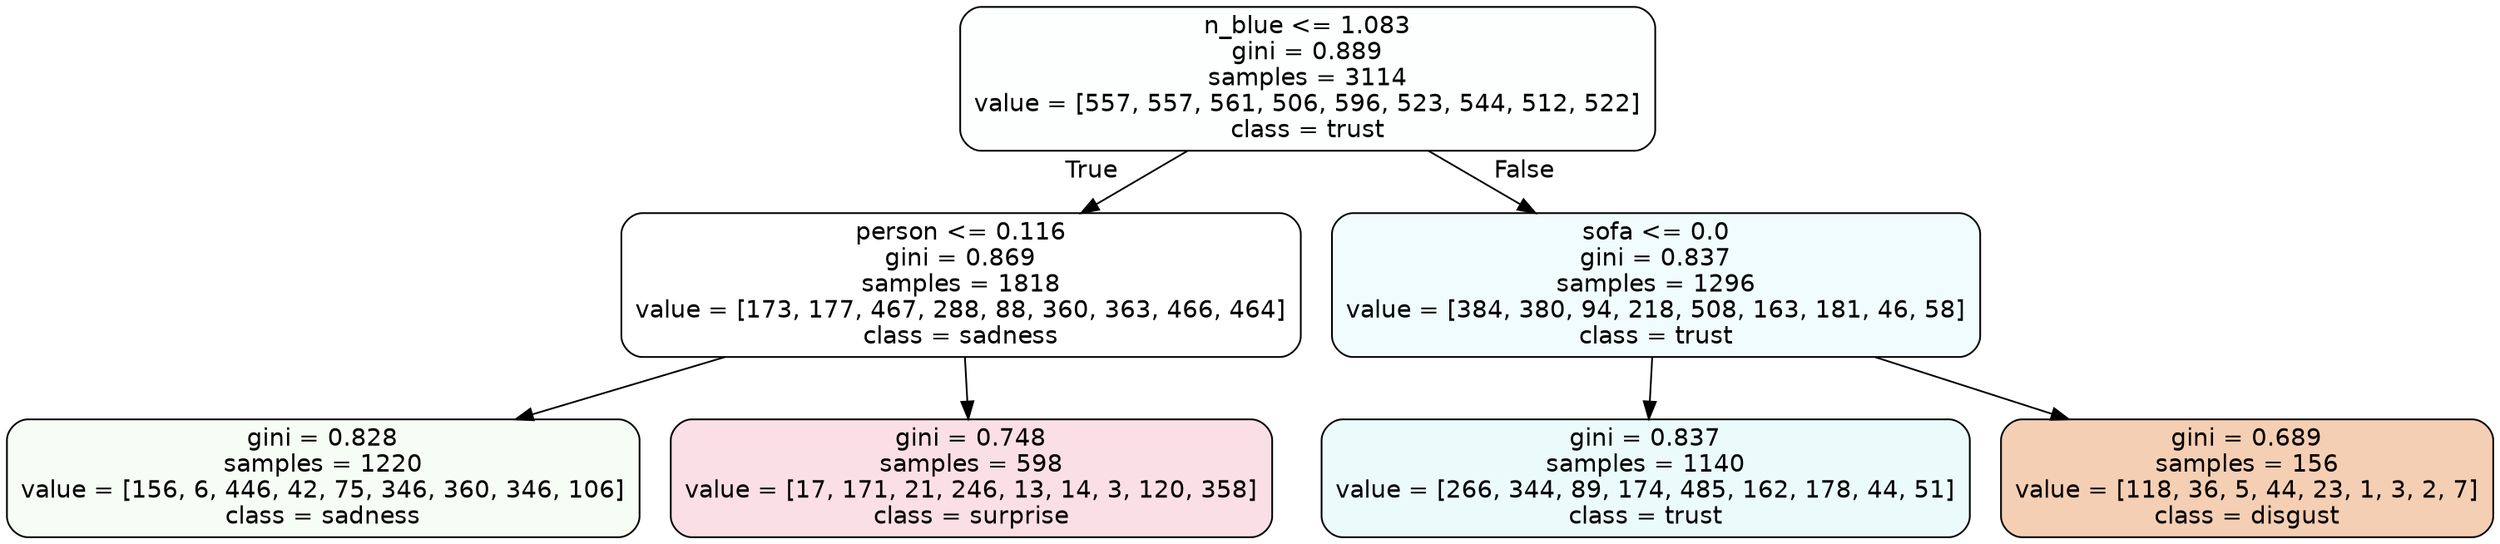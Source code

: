 digraph Tree {
node [shape=box, style="filled, rounded", color="black", fontname=helvetica] ;
edge [fontname=helvetica] ;
0 [label="n_blue <= 1.083\ngini = 0.889\nsamples = 3114\nvalue = [557, 557, 561, 506, 596, 523, 544, 512, 522]\nclass = trust", fillcolor="#39d7e502"] ;
1 [label="person <= 0.116\ngini = 0.869\nsamples = 1818\nvalue = [173, 177, 467, 288, 88, 360, 363, 466, 464]\nclass = sadness", fillcolor="#64e53900"] ;
0 -> 1 [labeldistance=2.5, labelangle=45, headlabel="True"] ;
2 [label="gini = 0.828\nsamples = 1220\nvalue = [156, 6, 446, 42, 75, 346, 360, 346, 106]\nclass = sadness", fillcolor="#64e5390e"] ;
1 -> 2 ;
3 [label="gini = 0.748\nsamples = 598\nvalue = [17, 171, 21, 246, 13, 14, 3, 120, 358]\nclass = surprise", fillcolor="#e5396428"] ;
1 -> 3 ;
4 [label="sofa <= 0.0\ngini = 0.837\nsamples = 1296\nvalue = [384, 380, 94, 218, 508, 163, 181, 46, 58]\nclass = trust", fillcolor="#39d7e513"] ;
0 -> 4 [labeldistance=2.5, labelangle=-45, headlabel="False"] ;
5 [label="gini = 0.837\nsamples = 1140\nvalue = [266, 344, 89, 174, 485, 162, 178, 44, 51]\nclass = trust", fillcolor="#39d7e519"] ;
4 -> 5 ;
6 [label="gini = 0.689\nsamples = 156\nvalue = [118, 36, 5, 44, 23, 1, 3, 2, 7]\nclass = disgust", fillcolor="#e5813961"] ;
4 -> 6 ;
}